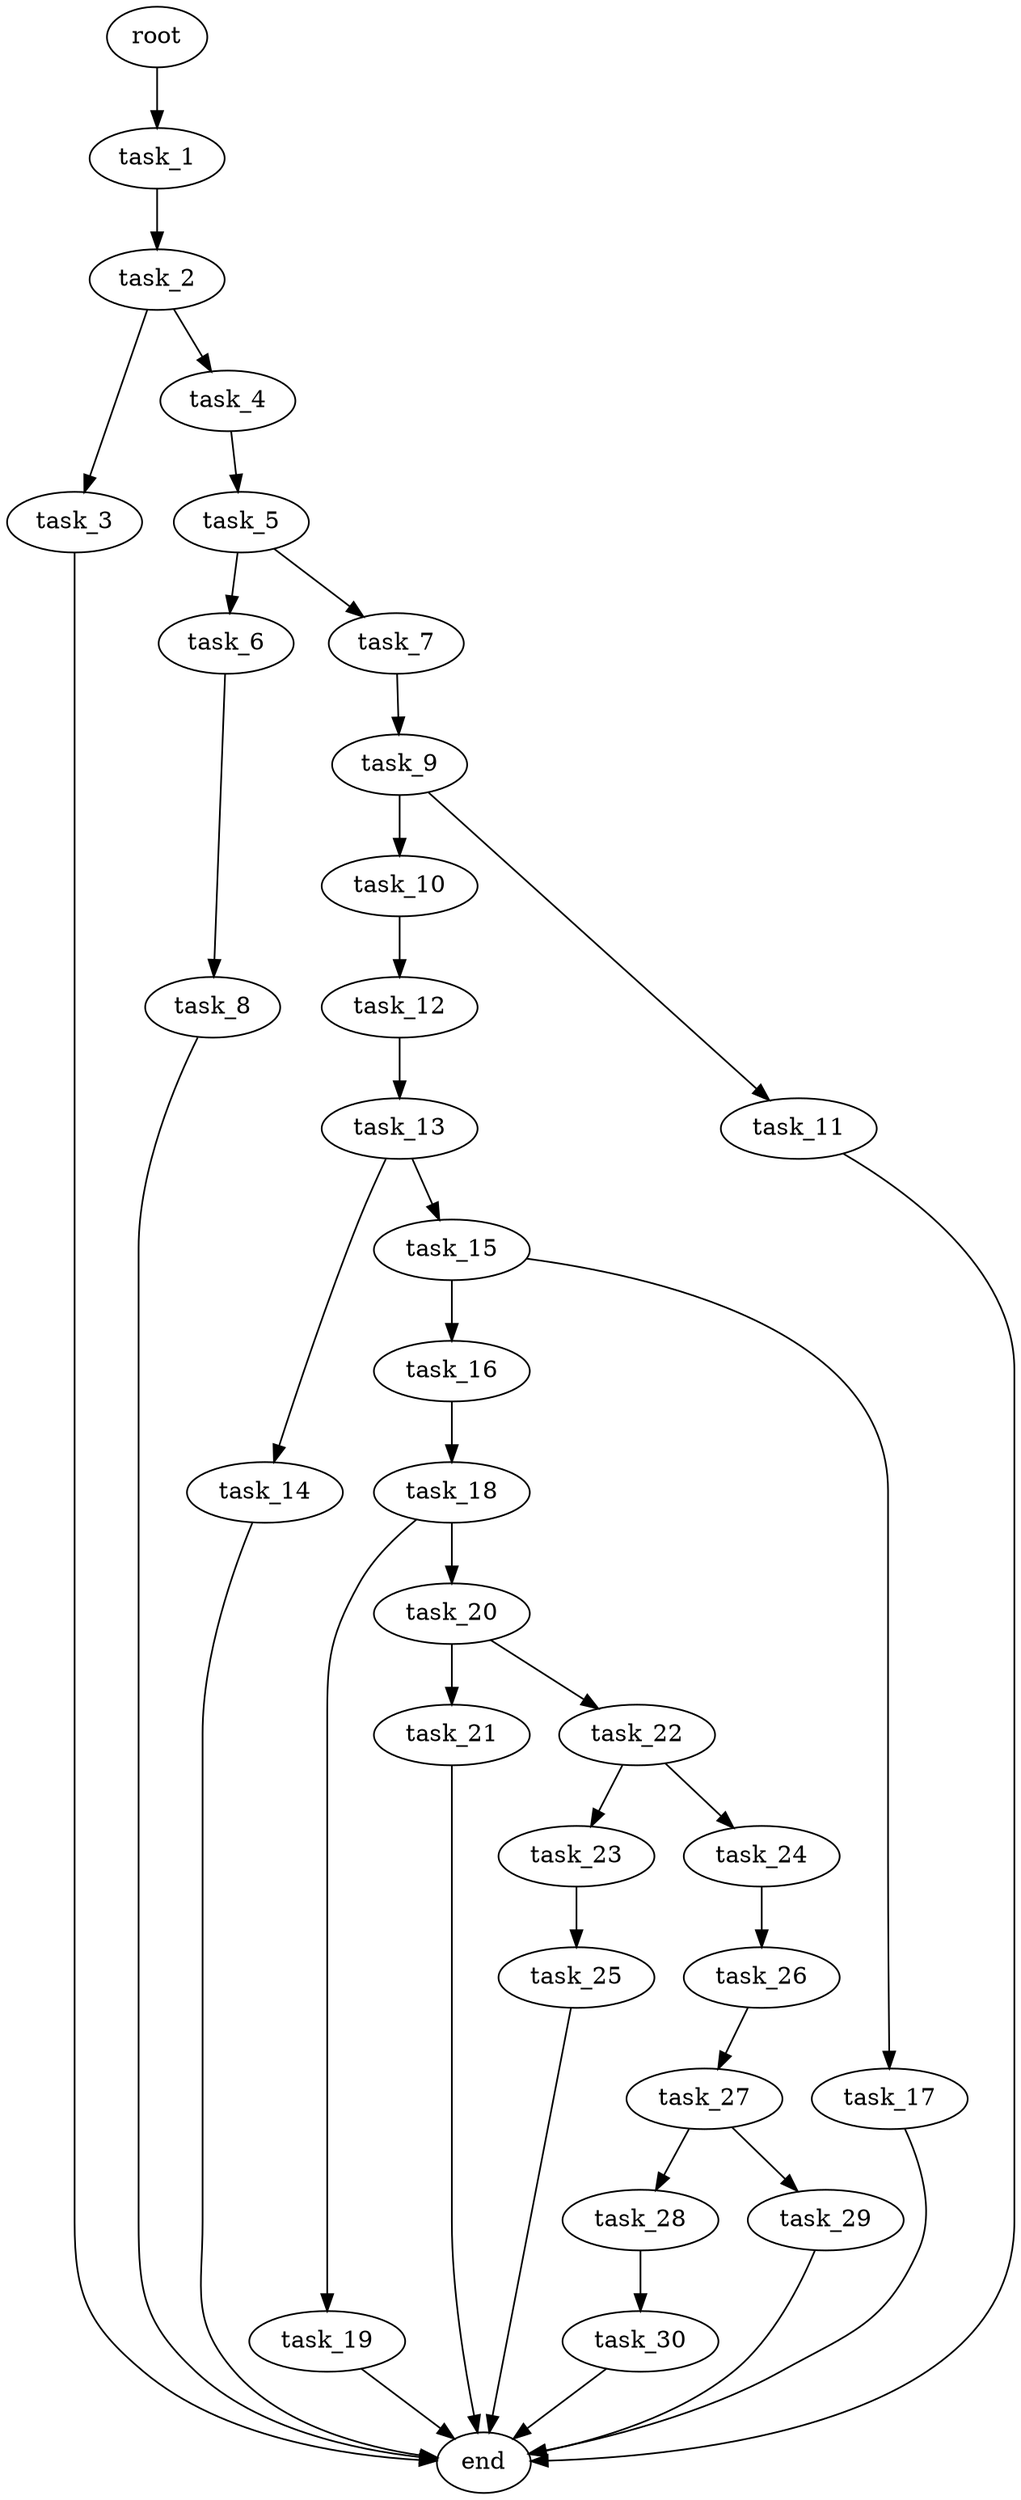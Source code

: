 digraph G {
  root [size="0.000000e+00"];
  task_1 [size="9.675349e+09"];
  task_2 [size="2.209732e+09"];
  task_3 [size="5.655937e+09"];
  task_4 [size="9.366941e+09"];
  task_5 [size="1.407293e+09"];
  task_6 [size="7.453688e+09"];
  task_7 [size="2.380721e+09"];
  task_8 [size="9.823814e+09"];
  task_9 [size="1.679706e+09"];
  task_10 [size="8.853317e+09"];
  task_11 [size="8.881714e+08"];
  task_12 [size="7.089949e+09"];
  task_13 [size="6.391388e+09"];
  task_14 [size="8.866648e+09"];
  task_15 [size="4.466853e+09"];
  task_16 [size="2.652859e+09"];
  task_17 [size="2.496159e+09"];
  task_18 [size="6.788800e+08"];
  task_19 [size="2.567323e+09"];
  task_20 [size="1.081238e+09"];
  task_21 [size="1.381029e+07"];
  task_22 [size="3.859985e+09"];
  task_23 [size="7.326112e+09"];
  task_24 [size="9.691049e+09"];
  task_25 [size="8.845635e+09"];
  task_26 [size="4.931327e+09"];
  task_27 [size="3.787747e+09"];
  task_28 [size="5.460694e+09"];
  task_29 [size="1.015184e+09"];
  task_30 [size="4.795413e+09"];
  end [size="0.000000e+00"];

  root -> task_1 [size="1.000000e-12"];
  task_1 -> task_2 [size="2.209732e+08"];
  task_2 -> task_3 [size="5.655937e+08"];
  task_2 -> task_4 [size="9.366941e+08"];
  task_3 -> end [size="1.000000e-12"];
  task_4 -> task_5 [size="1.407293e+08"];
  task_5 -> task_6 [size="7.453688e+08"];
  task_5 -> task_7 [size="2.380721e+08"];
  task_6 -> task_8 [size="9.823814e+08"];
  task_7 -> task_9 [size="1.679706e+08"];
  task_8 -> end [size="1.000000e-12"];
  task_9 -> task_10 [size="8.853317e+08"];
  task_9 -> task_11 [size="8.881714e+07"];
  task_10 -> task_12 [size="7.089949e+08"];
  task_11 -> end [size="1.000000e-12"];
  task_12 -> task_13 [size="6.391388e+08"];
  task_13 -> task_14 [size="8.866648e+08"];
  task_13 -> task_15 [size="4.466853e+08"];
  task_14 -> end [size="1.000000e-12"];
  task_15 -> task_16 [size="2.652859e+08"];
  task_15 -> task_17 [size="2.496159e+08"];
  task_16 -> task_18 [size="6.788800e+07"];
  task_17 -> end [size="1.000000e-12"];
  task_18 -> task_19 [size="2.567323e+08"];
  task_18 -> task_20 [size="1.081238e+08"];
  task_19 -> end [size="1.000000e-12"];
  task_20 -> task_21 [size="1.381029e+06"];
  task_20 -> task_22 [size="3.859985e+08"];
  task_21 -> end [size="1.000000e-12"];
  task_22 -> task_23 [size="7.326112e+08"];
  task_22 -> task_24 [size="9.691049e+08"];
  task_23 -> task_25 [size="8.845635e+08"];
  task_24 -> task_26 [size="4.931327e+08"];
  task_25 -> end [size="1.000000e-12"];
  task_26 -> task_27 [size="3.787747e+08"];
  task_27 -> task_28 [size="5.460694e+08"];
  task_27 -> task_29 [size="1.015184e+08"];
  task_28 -> task_30 [size="4.795413e+08"];
  task_29 -> end [size="1.000000e-12"];
  task_30 -> end [size="1.000000e-12"];
}
